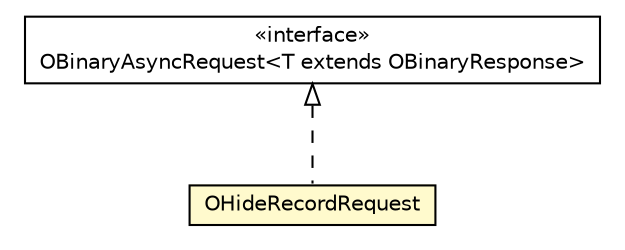 #!/usr/local/bin/dot
#
# Class diagram 
# Generated by UMLGraph version R5_6-24-gf6e263 (http://www.umlgraph.org/)
#

digraph G {
	edge [fontname="Helvetica",fontsize=10,labelfontname="Helvetica",labelfontsize=10];
	node [fontname="Helvetica",fontsize=10,shape=plaintext];
	nodesep=0.25;
	ranksep=0.5;
	// com.orientechnologies.orient.client.remote.OBinaryAsyncRequest<T extends com.orientechnologies.orient.client.remote.OBinaryResponse>
	c3617219 [label=<<table title="com.orientechnologies.orient.client.remote.OBinaryAsyncRequest" border="0" cellborder="1" cellspacing="0" cellpadding="2" port="p" href="../OBinaryAsyncRequest.html">
		<tr><td><table border="0" cellspacing="0" cellpadding="1">
<tr><td align="center" balign="center"> &#171;interface&#187; </td></tr>
<tr><td align="center" balign="center"> OBinaryAsyncRequest&lt;T extends OBinaryResponse&gt; </td></tr>
		</table></td></tr>
		</table>>, URL="../OBinaryAsyncRequest.html", fontname="Helvetica", fontcolor="black", fontsize=10.0];
	// com.orientechnologies.orient.client.remote.message.OHideRecordRequest
	c3617356 [label=<<table title="com.orientechnologies.orient.client.remote.message.OHideRecordRequest" border="0" cellborder="1" cellspacing="0" cellpadding="2" port="p" bgcolor="lemonChiffon" href="./OHideRecordRequest.html">
		<tr><td><table border="0" cellspacing="0" cellpadding="1">
<tr><td align="center" balign="center"> OHideRecordRequest </td></tr>
		</table></td></tr>
		</table>>, URL="./OHideRecordRequest.html", fontname="Helvetica", fontcolor="black", fontsize=10.0];
	//com.orientechnologies.orient.client.remote.message.OHideRecordRequest implements com.orientechnologies.orient.client.remote.OBinaryAsyncRequest<T extends com.orientechnologies.orient.client.remote.OBinaryResponse>
	c3617219:p -> c3617356:p [dir=back,arrowtail=empty,style=dashed];
}

